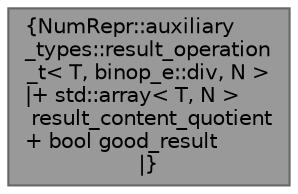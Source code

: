 digraph "NumRepr::auxiliary_types::result_operation_t&lt; T, binop_e::div, N &gt;"
{
 // INTERACTIVE_SVG=YES
 // LATEX_PDF_SIZE
  bgcolor="transparent";
  edge [fontname=Helvetica,fontsize=10,labelfontname=Helvetica,labelfontsize=10];
  node [fontname=Helvetica,fontsize=10,shape=box,height=0.2,width=0.4];
  Node1 [label="{NumRepr::auxiliary\l_types::result_operation\l_t\< T, binop_e::div, N \>\n|+ std::array\< T, N \>\l result_content_quotient\l+ bool good_result\l|}",height=0.2,width=0.4,color="gray40", fillcolor="grey60", style="filled", fontcolor="black",tooltip=" "];
}
